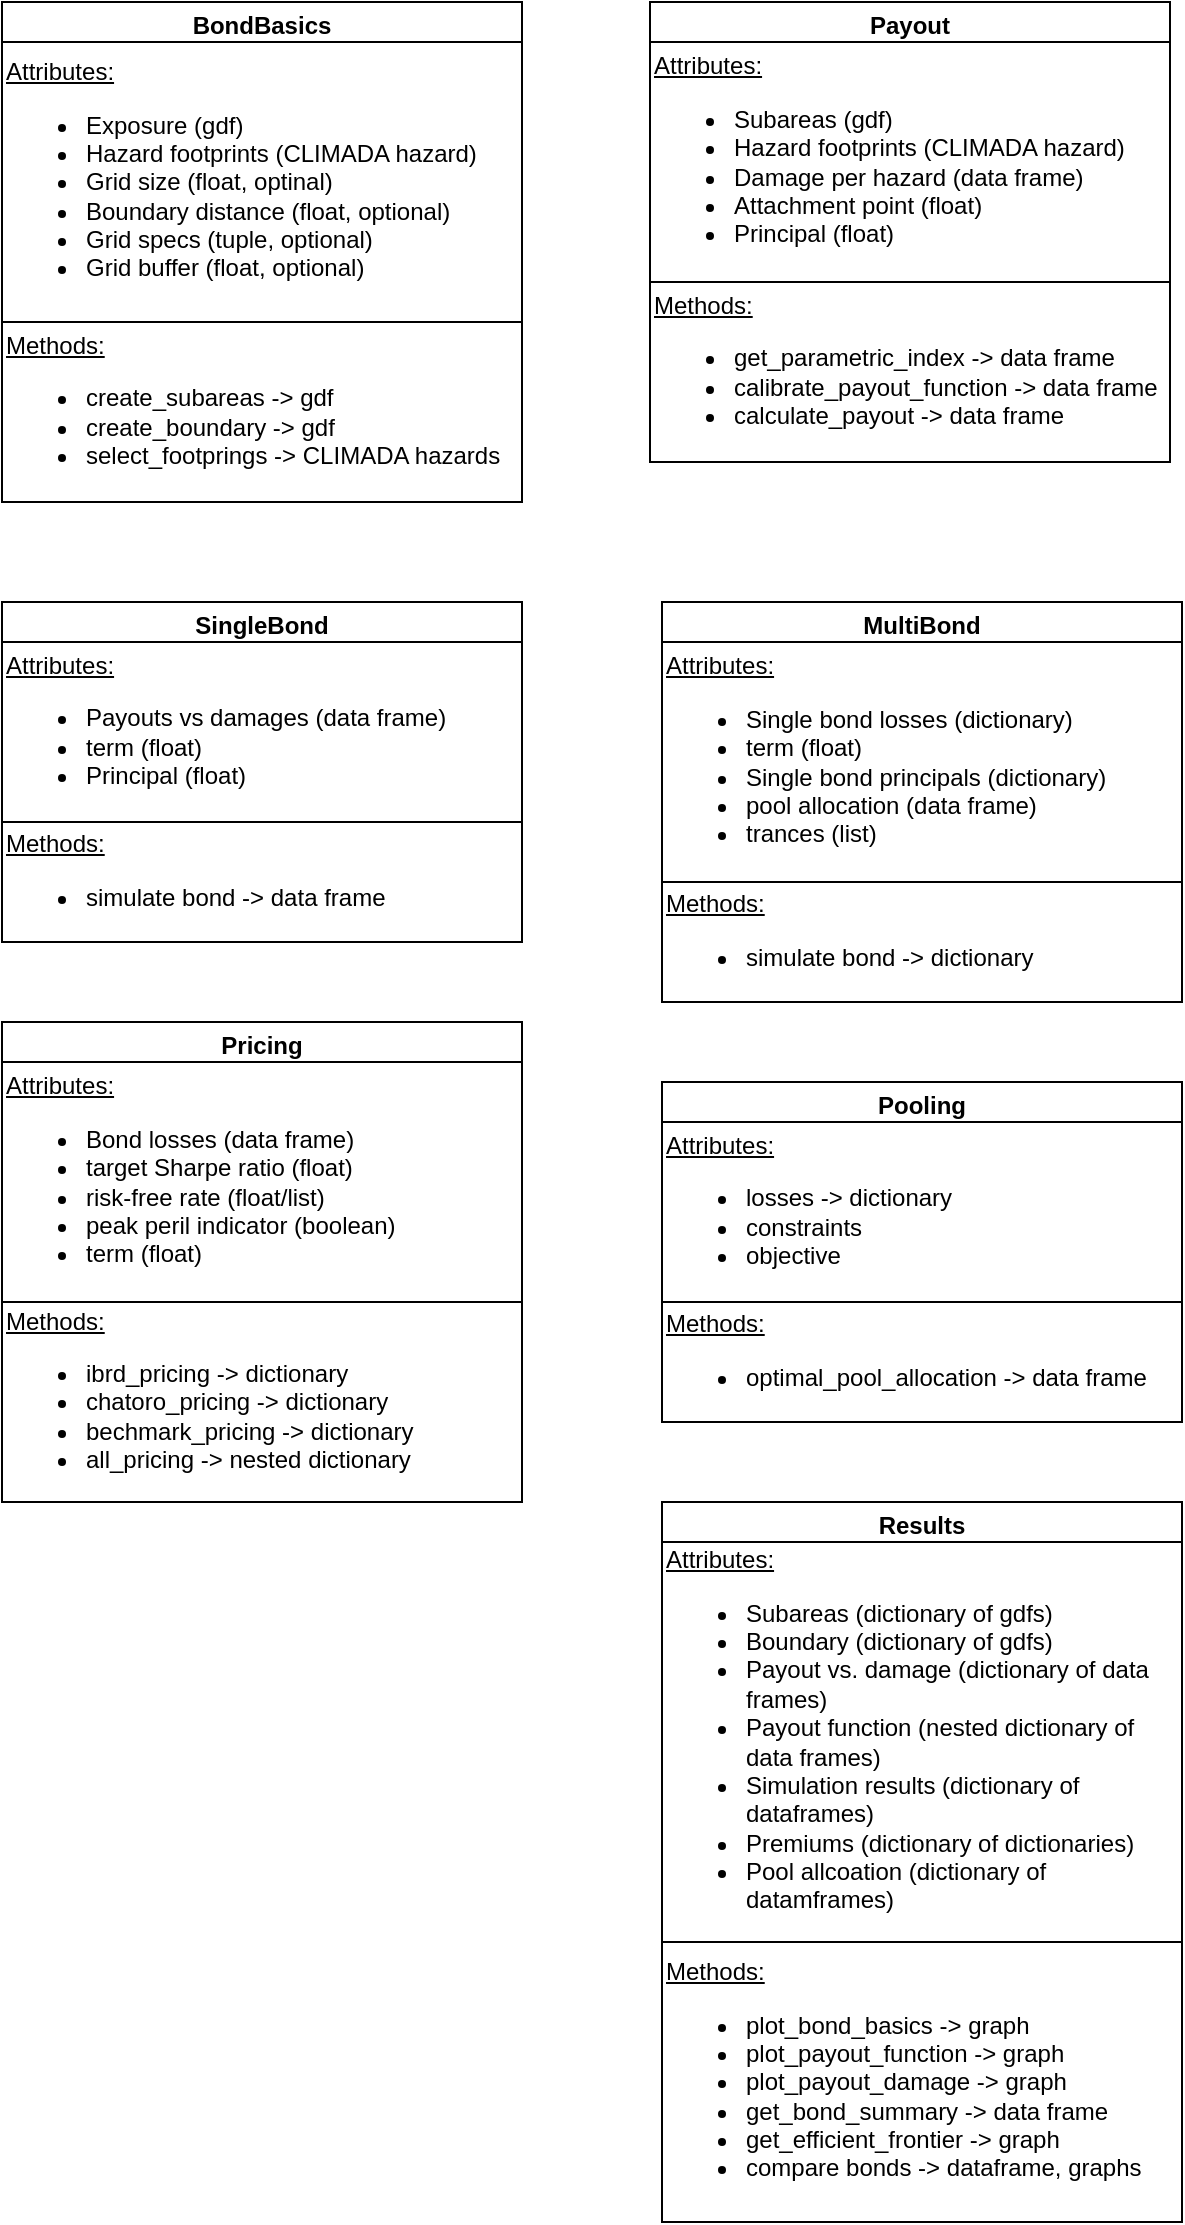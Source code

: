 <mxfile version="28.1.2">
  <diagram name="Page-1" id="XprpBYvdvAr3SRMeaIlC">
    <mxGraphModel dx="1426" dy="766" grid="1" gridSize="10" guides="1" tooltips="1" connect="1" arrows="1" fold="1" page="1" pageScale="1" pageWidth="827" pageHeight="1169" math="0" shadow="0">
      <root>
        <mxCell id="0" />
        <mxCell id="1" parent="0" />
        <mxCell id="kZvlra0w-ifi24Rdtalh-5" value="BondBasics" style="swimlane;whiteSpace=wrap;html=1;" vertex="1" parent="1">
          <mxGeometry x="90" y="240" width="260" height="250" as="geometry" />
        </mxCell>
        <mxCell id="kZvlra0w-ifi24Rdtalh-6" value="&lt;u&gt;Attributes:&lt;/u&gt;&lt;div&gt;&lt;ul&gt;&lt;li&gt;Exposure (gdf)&lt;/li&gt;&lt;li&gt;Hazard footprints (CLIMADA hazard)&lt;/li&gt;&lt;li&gt;Grid size (float, optinal)&lt;/li&gt;&lt;li&gt;Boundary distance (float, optional)&lt;/li&gt;&lt;li&gt;Grid specs (tuple, optional)&lt;/li&gt;&lt;li&gt;Grid buffer (float, optional)&lt;/li&gt;&lt;/ul&gt;&lt;/div&gt;" style="whiteSpace=wrap;html=1;align=left;" vertex="1" parent="kZvlra0w-ifi24Rdtalh-5">
          <mxGeometry y="20" width="260" height="140" as="geometry" />
        </mxCell>
        <mxCell id="kZvlra0w-ifi24Rdtalh-7" value="&lt;u&gt;Methods:&lt;/u&gt;&lt;div&gt;&lt;ul&gt;&lt;li&gt;create_subareas -&amp;gt; gdf&lt;/li&gt;&lt;li&gt;create_boundary -&amp;gt; gdf&lt;/li&gt;&lt;li&gt;select_footprings -&amp;gt; CLIMADA hazards&lt;/li&gt;&lt;/ul&gt;&lt;/div&gt;" style="whiteSpace=wrap;html=1;align=left;" vertex="1" parent="kZvlra0w-ifi24Rdtalh-5">
          <mxGeometry y="160" width="260" height="90" as="geometry" />
        </mxCell>
        <mxCell id="kZvlra0w-ifi24Rdtalh-9" value="Payout" style="swimlane;whiteSpace=wrap;html=1;" vertex="1" parent="1">
          <mxGeometry x="414" y="240" width="260" height="230" as="geometry" />
        </mxCell>
        <mxCell id="kZvlra0w-ifi24Rdtalh-10" value="&lt;u&gt;Attributes:&lt;/u&gt;&lt;div&gt;&lt;ul&gt;&lt;li&gt;Subareas (gdf)&lt;/li&gt;&lt;li&gt;Hazard footprints (CLIMADA hazard)&lt;/li&gt;&lt;li&gt;Damage per hazard (data frame)&lt;/li&gt;&lt;li&gt;Attachment point (float)&lt;/li&gt;&lt;li&gt;Principal (float)&lt;/li&gt;&lt;/ul&gt;&lt;/div&gt;" style="whiteSpace=wrap;html=1;align=left;" vertex="1" parent="kZvlra0w-ifi24Rdtalh-9">
          <mxGeometry y="20" width="260" height="120" as="geometry" />
        </mxCell>
        <mxCell id="kZvlra0w-ifi24Rdtalh-11" value="&lt;u&gt;Methods:&lt;/u&gt;&lt;div&gt;&lt;ul&gt;&lt;li&gt;get_parametric_index -&amp;gt; data frame&lt;/li&gt;&lt;li&gt;calibrate_payout_function -&amp;gt; data frame&lt;/li&gt;&lt;li&gt;calculate_payout -&amp;gt; data frame&lt;/li&gt;&lt;/ul&gt;&lt;/div&gt;" style="whiteSpace=wrap;html=1;align=left;" vertex="1" parent="kZvlra0w-ifi24Rdtalh-9">
          <mxGeometry y="140" width="260" height="90" as="geometry" />
        </mxCell>
        <mxCell id="kZvlra0w-ifi24Rdtalh-12" value="SingleBond" style="swimlane;whiteSpace=wrap;html=1;" vertex="1" parent="1">
          <mxGeometry x="90" y="540" width="260" height="170" as="geometry" />
        </mxCell>
        <mxCell id="kZvlra0w-ifi24Rdtalh-13" value="&lt;u&gt;Attributes:&lt;/u&gt;&lt;div&gt;&lt;ul&gt;&lt;li&gt;Payouts vs damages (data frame)&lt;/li&gt;&lt;li&gt;&lt;span style=&quot;background-color: transparent; color: light-dark(rgb(0, 0, 0), rgb(255, 255, 255));&quot;&gt;term (float)&lt;/span&gt;&lt;/li&gt;&lt;li&gt;Principal (float)&lt;/li&gt;&lt;/ul&gt;&lt;/div&gt;" style="whiteSpace=wrap;html=1;align=left;" vertex="1" parent="kZvlra0w-ifi24Rdtalh-12">
          <mxGeometry y="20" width="260" height="90" as="geometry" />
        </mxCell>
        <mxCell id="kZvlra0w-ifi24Rdtalh-14" value="&lt;u&gt;Methods:&lt;/u&gt;&lt;div&gt;&lt;ul&gt;&lt;li&gt;simulate bond -&amp;gt; data frame&lt;/li&gt;&lt;/ul&gt;&lt;/div&gt;" style="whiteSpace=wrap;html=1;align=left;" vertex="1" parent="kZvlra0w-ifi24Rdtalh-12">
          <mxGeometry y="110" width="260" height="60" as="geometry" />
        </mxCell>
        <mxCell id="kZvlra0w-ifi24Rdtalh-15" value="MultiBond" style="swimlane;whiteSpace=wrap;html=1;" vertex="1" parent="1">
          <mxGeometry x="420" y="540" width="260" height="200" as="geometry" />
        </mxCell>
        <mxCell id="kZvlra0w-ifi24Rdtalh-16" value="&lt;u&gt;Attributes:&lt;/u&gt;&lt;div&gt;&lt;ul&gt;&lt;li&gt;Single bond losses (dictionary)&lt;/li&gt;&lt;li&gt;&lt;span style=&quot;background-color: transparent; color: light-dark(rgb(0, 0, 0), rgb(255, 255, 255));&quot;&gt;term (float)&lt;/span&gt;&lt;/li&gt;&lt;li&gt;Single bond principals (dictionary)&lt;/li&gt;&lt;li&gt;pool allocation (data frame)&lt;/li&gt;&lt;li&gt;trances (list)&lt;/li&gt;&lt;/ul&gt;&lt;/div&gt;" style="whiteSpace=wrap;html=1;align=left;" vertex="1" parent="kZvlra0w-ifi24Rdtalh-15">
          <mxGeometry y="20" width="260" height="120" as="geometry" />
        </mxCell>
        <mxCell id="kZvlra0w-ifi24Rdtalh-17" value="&lt;u&gt;Methods:&lt;/u&gt;&lt;div&gt;&lt;ul&gt;&lt;li&gt;simulate bond -&amp;gt; dictionary&lt;/li&gt;&lt;/ul&gt;&lt;/div&gt;" style="whiteSpace=wrap;html=1;align=left;" vertex="1" parent="kZvlra0w-ifi24Rdtalh-15">
          <mxGeometry y="140" width="260" height="60" as="geometry" />
        </mxCell>
        <mxCell id="kZvlra0w-ifi24Rdtalh-19" value="Pricing" style="swimlane;whiteSpace=wrap;html=1;" vertex="1" parent="1">
          <mxGeometry x="90" y="750" width="260" height="240" as="geometry" />
        </mxCell>
        <mxCell id="kZvlra0w-ifi24Rdtalh-20" value="&lt;u&gt;Attributes:&lt;/u&gt;&lt;div&gt;&lt;ul&gt;&lt;li&gt;Bond losses (data frame)&lt;/li&gt;&lt;li&gt;target Sharpe ratio (float)&lt;/li&gt;&lt;li&gt;risk-free rate (float/list)&lt;/li&gt;&lt;li&gt;peak peril indicator (boolean)&lt;/li&gt;&lt;li&gt;term (float)&lt;/li&gt;&lt;/ul&gt;&lt;/div&gt;" style="whiteSpace=wrap;html=1;align=left;" vertex="1" parent="kZvlra0w-ifi24Rdtalh-19">
          <mxGeometry y="20" width="260" height="120" as="geometry" />
        </mxCell>
        <mxCell id="kZvlra0w-ifi24Rdtalh-21" value="&lt;u&gt;Methods:&lt;/u&gt;&lt;div&gt;&lt;ul&gt;&lt;li&gt;ibrd_pricing -&amp;gt;&amp;nbsp;&lt;span style=&quot;caret-color: rgba(0, 0, 0, 0);&quot;&gt;dictionary&lt;/span&gt;&lt;/li&gt;&lt;li&gt;chatoro_pricing -&amp;gt;&amp;nbsp;&lt;span style=&quot;caret-color: rgba(0, 0, 0, 0);&quot;&gt;dictionary&lt;/span&gt;&lt;/li&gt;&lt;li&gt;bechmark_pricing -&amp;gt;&amp;nbsp;&lt;span style=&quot;caret-color: rgba(0, 0, 0, 0);&quot;&gt;dictionary&lt;/span&gt;&lt;/li&gt;&lt;li&gt;all_pricing -&amp;gt; nested&amp;nbsp;&lt;span style=&quot;caret-color: rgba(0, 0, 0, 0);&quot;&gt;dictionary&lt;/span&gt;&lt;/li&gt;&lt;/ul&gt;&lt;/div&gt;" style="whiteSpace=wrap;html=1;align=left;" vertex="1" parent="kZvlra0w-ifi24Rdtalh-19">
          <mxGeometry y="140" width="260" height="100" as="geometry" />
        </mxCell>
        <mxCell id="kZvlra0w-ifi24Rdtalh-22" value="Pooling" style="swimlane;whiteSpace=wrap;html=1;" vertex="1" parent="1">
          <mxGeometry x="420" y="780" width="260" height="170" as="geometry" />
        </mxCell>
        <mxCell id="kZvlra0w-ifi24Rdtalh-23" value="&lt;u&gt;Attributes:&lt;/u&gt;&lt;div&gt;&lt;ul&gt;&lt;li&gt;losses -&amp;gt; dictionary&lt;/li&gt;&lt;li&gt;constraints&lt;/li&gt;&lt;li&gt;objective&lt;/li&gt;&lt;/ul&gt;&lt;/div&gt;" style="whiteSpace=wrap;html=1;align=left;" vertex="1" parent="kZvlra0w-ifi24Rdtalh-22">
          <mxGeometry y="20" width="260" height="90" as="geometry" />
        </mxCell>
        <mxCell id="kZvlra0w-ifi24Rdtalh-24" value="&lt;u&gt;Methods:&lt;/u&gt;&lt;div&gt;&lt;ul&gt;&lt;li&gt;optimal_pool_allocation -&amp;gt; data frame&lt;/li&gt;&lt;/ul&gt;&lt;/div&gt;" style="whiteSpace=wrap;html=1;align=left;" vertex="1" parent="kZvlra0w-ifi24Rdtalh-22">
          <mxGeometry y="110" width="260" height="60" as="geometry" />
        </mxCell>
        <mxCell id="kZvlra0w-ifi24Rdtalh-26" value="Results" style="swimlane;whiteSpace=wrap;html=1;" vertex="1" parent="1">
          <mxGeometry x="420" y="990" width="260" height="360" as="geometry" />
        </mxCell>
        <mxCell id="kZvlra0w-ifi24Rdtalh-27" value="&lt;u&gt;Attributes:&lt;/u&gt;&lt;div&gt;&lt;ul&gt;&lt;li&gt;Subareas (dictionary of gdfs)&lt;/li&gt;&lt;li&gt;Boundary (&lt;span style=&quot;caret-color: rgba(0, 0, 0, 0);&quot;&gt;dictionary of gdfs&lt;/span&gt;)&lt;/li&gt;&lt;li&gt;Payout vs. damage (dictionary of data frames)&lt;/li&gt;&lt;li&gt;Payout function (nested dictionary of data frames)&lt;/li&gt;&lt;li&gt;Simulation results (dictionary of dataframes)&lt;/li&gt;&lt;li&gt;Premiums (dictionary of dictionaries)&lt;/li&gt;&lt;li&gt;Pool allcoation (dictionary of datamframes)&lt;/li&gt;&lt;/ul&gt;&lt;/div&gt;" style="whiteSpace=wrap;html=1;align=left;" vertex="1" parent="kZvlra0w-ifi24Rdtalh-26">
          <mxGeometry y="20" width="260" height="200" as="geometry" />
        </mxCell>
        <mxCell id="kZvlra0w-ifi24Rdtalh-28" value="&lt;u&gt;Methods:&lt;/u&gt;&lt;div&gt;&lt;ul&gt;&lt;li&gt;plot_bond_basics -&amp;gt; graph&lt;/li&gt;&lt;li&gt;plot_payout_function -&amp;gt; graph&lt;/li&gt;&lt;li&gt;plot_payout_damage -&amp;gt; graph&lt;/li&gt;&lt;li&gt;get_bond_summary -&amp;gt; data frame&lt;/li&gt;&lt;li&gt;get_efficient_frontier -&amp;gt; graph&lt;/li&gt;&lt;li&gt;compare bonds -&amp;gt; dataframe, graphs&lt;/li&gt;&lt;/ul&gt;&lt;/div&gt;" style="whiteSpace=wrap;html=1;align=left;" vertex="1" parent="kZvlra0w-ifi24Rdtalh-26">
          <mxGeometry y="220" width="260" height="140" as="geometry" />
        </mxCell>
      </root>
    </mxGraphModel>
  </diagram>
</mxfile>
